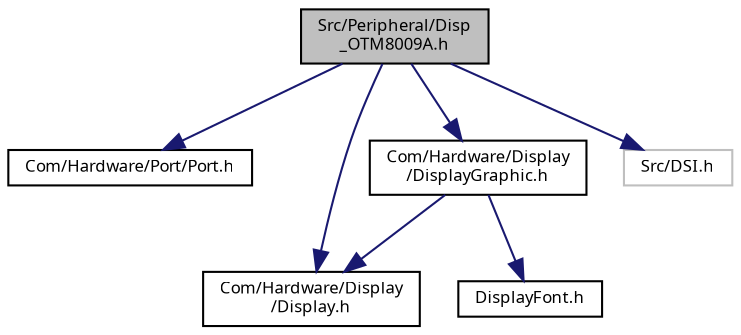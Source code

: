 digraph "Src/Peripheral/Disp_OTM8009A.h"
{
  edge [fontname="Sans",fontsize="8",labelfontname="Sans",labelfontsize="8"];
  node [fontname="Sans",fontsize="8",shape=record];
  Node1 [label="Src/Peripheral/Disp\l_OTM8009A.h",height=0.2,width=0.4,color="black", fillcolor="grey75", style="filled", fontcolor="black"];
  Node1 -> Node2 [color="midnightblue",fontsize="8",style="solid",fontname="Sans"];
  Node2 [label="Com/Hardware/Port/Port.h",height=0.2,width=0.4,color="black", fillcolor="white", style="filled",URL="$_port_8h.html"];
  Node1 -> Node3 [color="midnightblue",fontsize="8",style="solid",fontname="Sans"];
  Node3 [label="Com/Hardware/Display\l/Display.h",height=0.2,width=0.4,color="black", fillcolor="white", style="filled",URL="$_display_8h.html"];
  Node1 -> Node4 [color="midnightblue",fontsize="8",style="solid",fontname="Sans"];
  Node4 [label="Com/Hardware/Display\l/DisplayGraphic.h",height=0.2,width=0.4,color="black", fillcolor="white", style="filled",URL="$_display_graphic_8h.html"];
  Node4 -> Node3 [color="midnightblue",fontsize="8",style="solid",fontname="Sans"];
  Node4 -> Node5 [color="midnightblue",fontsize="8",style="solid",fontname="Sans"];
  Node5 [label="DisplayFont.h",height=0.2,width=0.4,color="black", fillcolor="white", style="filled",URL="$_display_font_8h.html"];
  Node1 -> Node6 [color="midnightblue",fontsize="8",style="solid",fontname="Sans"];
  Node6 [label="Src/DSI.h",height=0.2,width=0.4,color="grey75", fillcolor="white", style="filled"];
}
